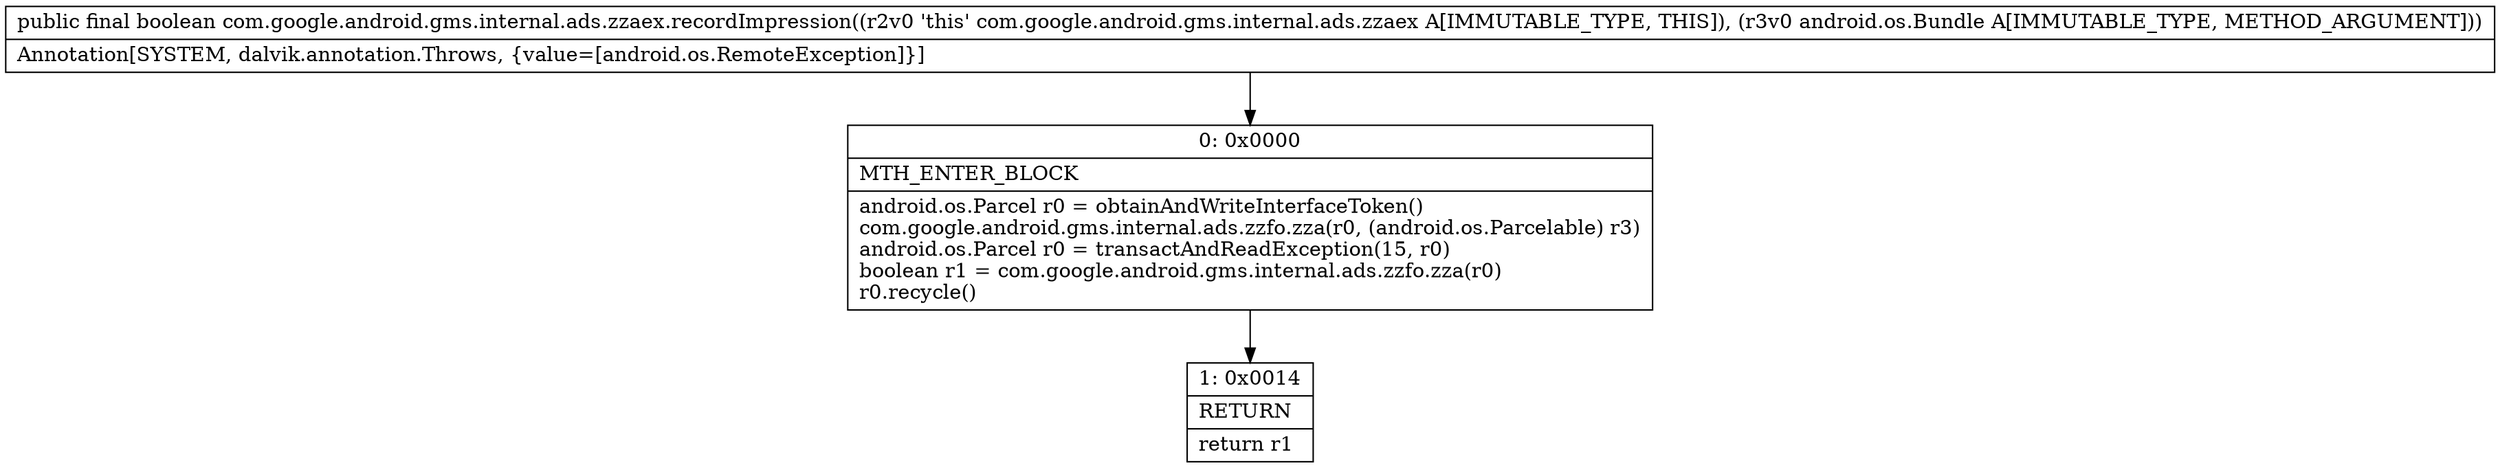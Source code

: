 digraph "CFG forcom.google.android.gms.internal.ads.zzaex.recordImpression(Landroid\/os\/Bundle;)Z" {
Node_0 [shape=record,label="{0\:\ 0x0000|MTH_ENTER_BLOCK\l|android.os.Parcel r0 = obtainAndWriteInterfaceToken()\lcom.google.android.gms.internal.ads.zzfo.zza(r0, (android.os.Parcelable) r3)\landroid.os.Parcel r0 = transactAndReadException(15, r0)\lboolean r1 = com.google.android.gms.internal.ads.zzfo.zza(r0)\lr0.recycle()\l}"];
Node_1 [shape=record,label="{1\:\ 0x0014|RETURN\l|return r1\l}"];
MethodNode[shape=record,label="{public final boolean com.google.android.gms.internal.ads.zzaex.recordImpression((r2v0 'this' com.google.android.gms.internal.ads.zzaex A[IMMUTABLE_TYPE, THIS]), (r3v0 android.os.Bundle A[IMMUTABLE_TYPE, METHOD_ARGUMENT]))  | Annotation[SYSTEM, dalvik.annotation.Throws, \{value=[android.os.RemoteException]\}]\l}"];
MethodNode -> Node_0;
Node_0 -> Node_1;
}

